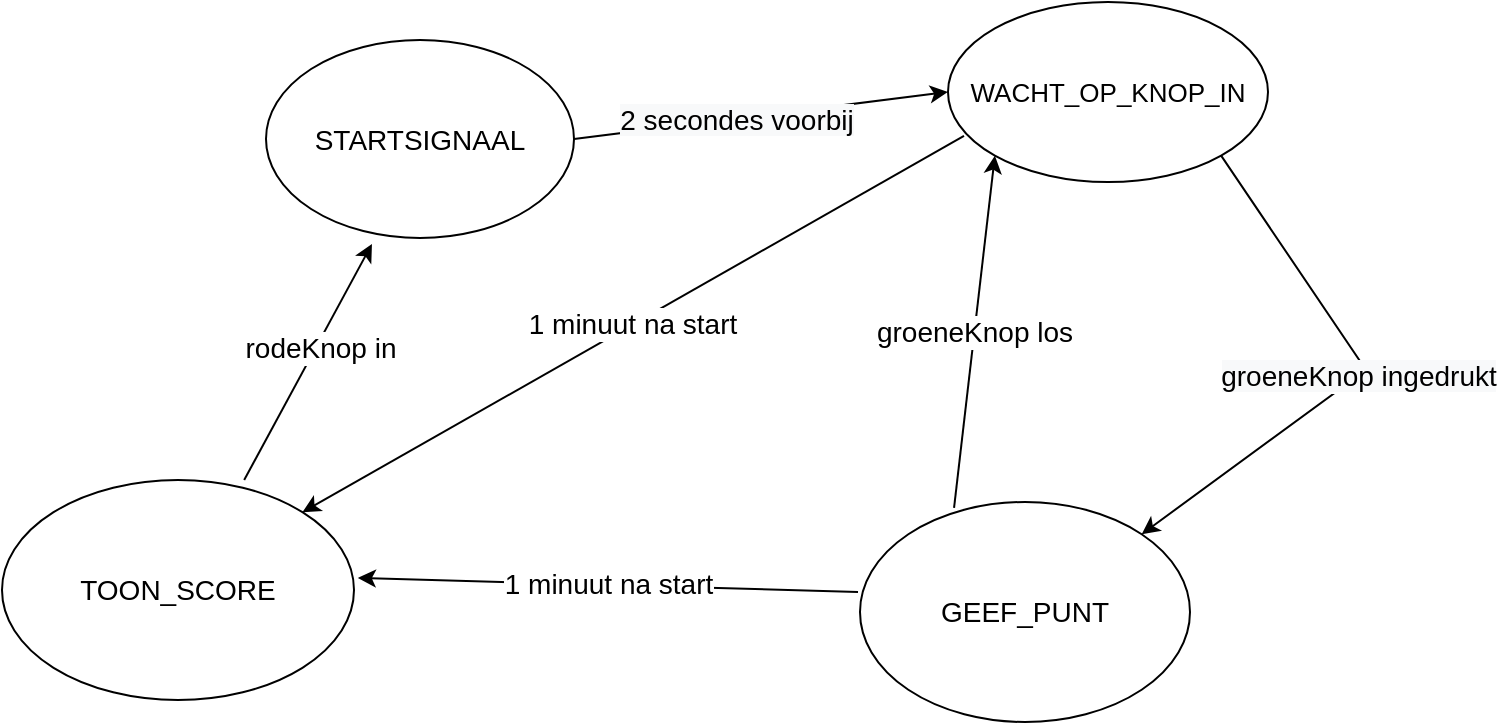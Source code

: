 <mxfile version="15.8.6" type="device"><diagram id="PbgHEl960jgH3Of0hweR" name="Page-1"><mxGraphModel dx="830" dy="702" grid="1" gridSize="11" guides="1" tooltips="1" connect="1" arrows="1" fold="1" page="1" pageScale="1" pageWidth="827" pageHeight="1169" math="0" shadow="0"><root><mxCell id="0"/><mxCell id="1" parent="0"/><mxCell id="-fclFU7N8ItR0w5gVBZ1-2" value="WACHT_OP_KNOP_IN" style="ellipse;whiteSpace=wrap;html=1;fontSize=13;" vertex="1" parent="1"><mxGeometry x="583" y="102" width="160" height="90" as="geometry"/></mxCell><mxCell id="-fclFU7N8ItR0w5gVBZ1-4" value="GEEF_PUNT" style="ellipse;whiteSpace=wrap;html=1;fontSize=14;" vertex="1" parent="1"><mxGeometry x="539" y="352" width="165" height="110" as="geometry"/></mxCell><mxCell id="-fclFU7N8ItR0w5gVBZ1-6" value="STARTSIGNAAL" style="ellipse;whiteSpace=wrap;html=1;fontSize=14;" vertex="1" parent="1"><mxGeometry x="242" y="121" width="154" height="99" as="geometry"/></mxCell><mxCell id="-fclFU7N8ItR0w5gVBZ1-11" value="&lt;span style=&quot;background-color: rgb(248 , 249 , 250)&quot;&gt;groeneKnop ingedrukt&lt;/span&gt;" style="endArrow=classic;html=1;rounded=0;fontSize=14;exitX=1;exitY=1;exitDx=0;exitDy=0;entryX=1;entryY=0;entryDx=0;entryDy=0;" edge="1" parent="1" source="-fclFU7N8ItR0w5gVBZ1-2" target="-fclFU7N8ItR0w5gVBZ1-4"><mxGeometry width="50" height="50" relative="1" as="geometry"><mxPoint x="407" y="253" as="sourcePoint"/><mxPoint x="495" y="319" as="targetPoint"/><Array as="points"><mxPoint x="792" y="286"/></Array></mxGeometry></mxCell><mxCell id="-fclFU7N8ItR0w5gVBZ1-18" value="TOON_SCORE" style="ellipse;whiteSpace=wrap;html=1;fontSize=14;" vertex="1" parent="1"><mxGeometry x="110" y="341" width="176" height="110" as="geometry"/></mxCell><mxCell id="-fclFU7N8ItR0w5gVBZ1-19" value="1 minuut na start" style="endArrow=classic;html=1;rounded=0;fontSize=14;exitX=-0.006;exitY=0.409;exitDx=0;exitDy=0;exitPerimeter=0;entryX=1.011;entryY=0.445;entryDx=0;entryDy=0;entryPerimeter=0;" edge="1" parent="1" source="-fclFU7N8ItR0w5gVBZ1-4" target="-fclFU7N8ItR0w5gVBZ1-18"><mxGeometry width="50" height="50" relative="1" as="geometry"><mxPoint x="528" y="396" as="sourcePoint"/><mxPoint x="424" y="330" as="targetPoint"/></mxGeometry></mxCell><mxCell id="-fclFU7N8ItR0w5gVBZ1-20" value="" style="endArrow=classic;html=1;rounded=0;fontSize=14;exitX=0.688;exitY=0;exitDx=0;exitDy=0;exitPerimeter=0;entryX=0.344;entryY=1.03;entryDx=0;entryDy=0;entryPerimeter=0;" edge="1" parent="1" source="-fclFU7N8ItR0w5gVBZ1-18" target="-fclFU7N8ItR0w5gVBZ1-6"><mxGeometry width="50" height="50" relative="1" as="geometry"><mxPoint x="374" y="380" as="sourcePoint"/><mxPoint x="424" y="330" as="targetPoint"/></mxGeometry></mxCell><mxCell id="-fclFU7N8ItR0w5gVBZ1-24" value="rodeKnop in" style="edgeLabel;html=1;align=center;verticalAlign=middle;resizable=0;points=[];fontSize=14;" vertex="1" connectable="0" parent="-fclFU7N8ItR0w5gVBZ1-20"><mxGeometry x="0.134" y="-2" relative="1" as="geometry"><mxPoint as="offset"/></mxGeometry></mxCell><mxCell id="-fclFU7N8ItR0w5gVBZ1-21" value="" style="endArrow=classic;html=1;rounded=0;fontSize=14;exitX=1;exitY=0.5;exitDx=0;exitDy=0;entryX=0;entryY=0.5;entryDx=0;entryDy=0;" edge="1" parent="1" source="-fclFU7N8ItR0w5gVBZ1-6" target="-fclFU7N8ItR0w5gVBZ1-2"><mxGeometry width="50" height="50" relative="1" as="geometry"><mxPoint x="374" y="380" as="sourcePoint"/><mxPoint x="424" y="330" as="targetPoint"/></mxGeometry></mxCell><mxCell id="-fclFU7N8ItR0w5gVBZ1-25" value="&lt;span style=&quot;background-color: rgb(248 , 249 , 250)&quot;&gt;2 secondes voorbij&lt;/span&gt;" style="edgeLabel;html=1;align=center;verticalAlign=middle;resizable=0;points=[];fontSize=14;" vertex="1" connectable="0" parent="-fclFU7N8ItR0w5gVBZ1-21"><mxGeometry x="-0.133" relative="1" as="geometry"><mxPoint as="offset"/></mxGeometry></mxCell><mxCell id="-fclFU7N8ItR0w5gVBZ1-22" value="groeneKnop los" style="endArrow=classic;html=1;rounded=0;fontSize=14;exitX=0.285;exitY=0.027;exitDx=0;exitDy=0;exitPerimeter=0;entryX=0;entryY=1;entryDx=0;entryDy=0;" edge="1" parent="1" source="-fclFU7N8ItR0w5gVBZ1-4" target="-fclFU7N8ItR0w5gVBZ1-2"><mxGeometry width="50" height="50" relative="1" as="geometry"><mxPoint x="549.01" y="407.99" as="sourcePoint"/><mxPoint x="298.936" y="400.95" as="targetPoint"/><Array as="points"/></mxGeometry></mxCell><mxCell id="-fclFU7N8ItR0w5gVBZ1-23" value="1 minuut na start" style="endArrow=classic;html=1;rounded=0;fontSize=14;exitX=0.05;exitY=0.744;exitDx=0;exitDy=0;entryX=1;entryY=0;entryDx=0;entryDy=0;exitPerimeter=0;" edge="1" parent="1" source="-fclFU7N8ItR0w5gVBZ1-2" target="-fclFU7N8ItR0w5gVBZ1-18"><mxGeometry width="50" height="50" relative="1" as="geometry"><mxPoint x="549.01" y="407.99" as="sourcePoint"/><mxPoint x="298.936" y="400.95" as="targetPoint"/></mxGeometry></mxCell></root></mxGraphModel></diagram></mxfile>